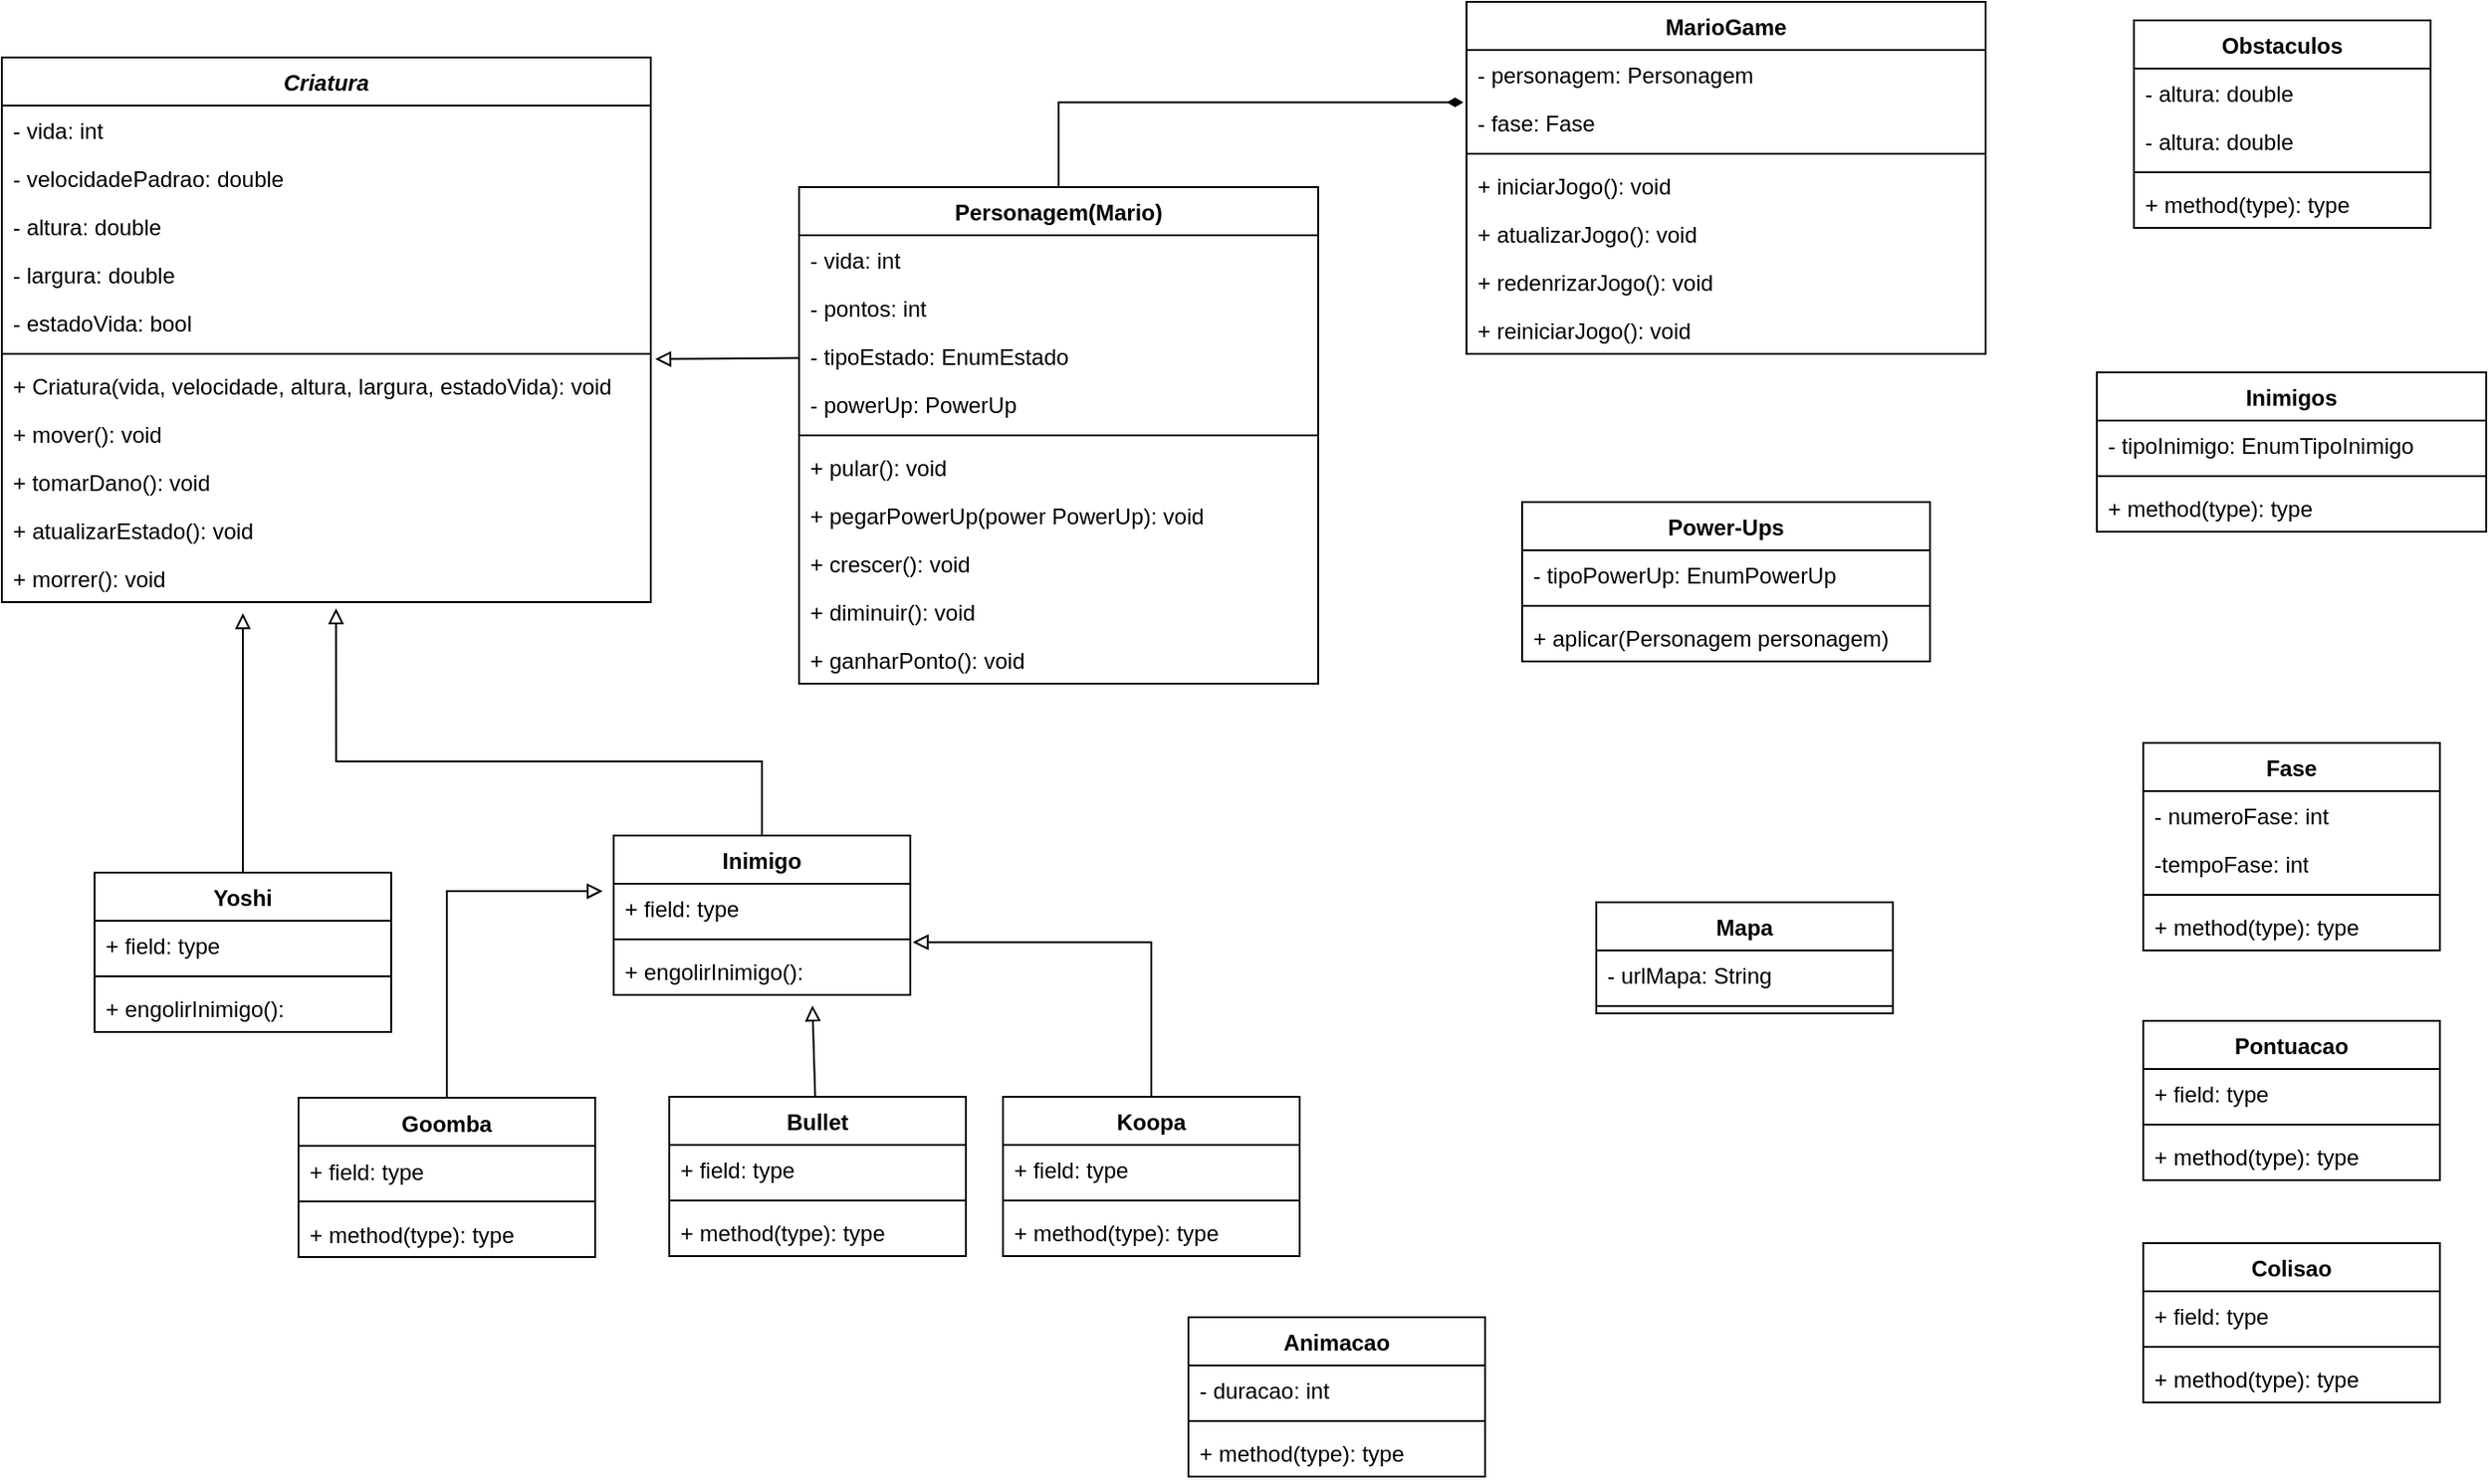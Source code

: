 <mxfile version="21.5.1" type="github">
  <diagram id="C5RBs43oDa-KdzZeNtuy" name="Page-1">
    <mxGraphModel dx="2876" dy="1060" grid="1" gridSize="10" guides="1" tooltips="1" connect="1" arrows="1" fold="1" page="1" pageScale="1" pageWidth="827" pageHeight="1169" math="0" shadow="0">
      <root>
        <mxCell id="WIyWlLk6GJQsqaUBKTNV-0" />
        <mxCell id="WIyWlLk6GJQsqaUBKTNV-1" parent="WIyWlLk6GJQsqaUBKTNV-0" />
        <mxCell id="ehZeXpvUl3thdzCeCf7E-4" style="edgeStyle=orthogonalEdgeStyle;rounded=0;orthogonalLoop=1;jettySize=auto;html=1;entryX=-0.006;entryY=0.088;entryDx=0;entryDy=0;entryPerimeter=0;endArrow=diamondThin;endFill=1;" edge="1" parent="WIyWlLk6GJQsqaUBKTNV-1" source="6-82R94MMl7csZZjIsNw-0" target="lRP2fHnfDfabi3mFQirA-62">
          <mxGeometry relative="1" as="geometry" />
        </mxCell>
        <mxCell id="6-82R94MMl7csZZjIsNw-0" value="Personagem(Mario)" style="swimlane;fontStyle=1;align=center;verticalAlign=top;childLayout=stackLayout;horizontal=1;startSize=26;horizontalStack=0;resizeParent=1;resizeParentMax=0;resizeLast=0;collapsible=1;marginBottom=0;whiteSpace=wrap;html=1;" parent="WIyWlLk6GJQsqaUBKTNV-1" vertex="1">
          <mxGeometry x="160" y="120" width="280" height="268" as="geometry" />
        </mxCell>
        <mxCell id="6-82R94MMl7csZZjIsNw-1" value="- vida: int" style="text;strokeColor=none;fillColor=none;align=left;verticalAlign=top;spacingLeft=4;spacingRight=4;overflow=hidden;rotatable=0;points=[[0,0.5],[1,0.5]];portConstraint=eastwest;whiteSpace=wrap;html=1;" parent="6-82R94MMl7csZZjIsNw-0" vertex="1">
          <mxGeometry y="26" width="280" height="26" as="geometry" />
        </mxCell>
        <mxCell id="lRP2fHnfDfabi3mFQirA-36" value="- pontos: int" style="text;strokeColor=none;fillColor=none;align=left;verticalAlign=top;spacingLeft=4;spacingRight=4;overflow=hidden;rotatable=0;points=[[0,0.5],[1,0.5]];portConstraint=eastwest;whiteSpace=wrap;html=1;" parent="6-82R94MMl7csZZjIsNw-0" vertex="1">
          <mxGeometry y="52" width="280" height="26" as="geometry" />
        </mxCell>
        <mxCell id="lRP2fHnfDfabi3mFQirA-7" value="- tipoEstado: EnumEstado" style="text;strokeColor=none;fillColor=none;align=left;verticalAlign=top;spacingLeft=4;spacingRight=4;overflow=hidden;rotatable=0;points=[[0,0.5],[1,0.5]];portConstraint=eastwest;whiteSpace=wrap;html=1;" parent="6-82R94MMl7csZZjIsNw-0" vertex="1">
          <mxGeometry y="78" width="280" height="26" as="geometry" />
        </mxCell>
        <mxCell id="lRP2fHnfDfabi3mFQirA-69" value="- powerUp: PowerUp" style="text;strokeColor=none;fillColor=none;align=left;verticalAlign=top;spacingLeft=4;spacingRight=4;overflow=hidden;rotatable=0;points=[[0,0.5],[1,0.5]];portConstraint=eastwest;whiteSpace=wrap;html=1;" parent="6-82R94MMl7csZZjIsNw-0" vertex="1">
          <mxGeometry y="104" width="280" height="26" as="geometry" />
        </mxCell>
        <mxCell id="6-82R94MMl7csZZjIsNw-2" value="" style="line;strokeWidth=1;fillColor=none;align=left;verticalAlign=middle;spacingTop=-1;spacingLeft=3;spacingRight=3;rotatable=0;labelPosition=right;points=[];portConstraint=eastwest;strokeColor=inherit;" parent="6-82R94MMl7csZZjIsNw-0" vertex="1">
          <mxGeometry y="130" width="280" height="8" as="geometry" />
        </mxCell>
        <mxCell id="lRP2fHnfDfabi3mFQirA-0" value="+ pular(): void" style="text;strokeColor=none;fillColor=none;align=left;verticalAlign=top;spacingLeft=4;spacingRight=4;overflow=hidden;rotatable=0;points=[[0,0.5],[1,0.5]];portConstraint=eastwest;whiteSpace=wrap;html=1;" parent="6-82R94MMl7csZZjIsNw-0" vertex="1">
          <mxGeometry y="138" width="280" height="26" as="geometry" />
        </mxCell>
        <mxCell id="lRP2fHnfDfabi3mFQirA-2" value="+ pegarPowerUp(power PowerUp): void" style="text;strokeColor=none;fillColor=none;align=left;verticalAlign=top;spacingLeft=4;spacingRight=4;overflow=hidden;rotatable=0;points=[[0,0.5],[1,0.5]];portConstraint=eastwest;whiteSpace=wrap;html=1;" parent="6-82R94MMl7csZZjIsNw-0" vertex="1">
          <mxGeometry y="164" width="280" height="26" as="geometry" />
        </mxCell>
        <mxCell id="lRP2fHnfDfabi3mFQirA-3" value="+ crescer(): void" style="text;strokeColor=none;fillColor=none;align=left;verticalAlign=top;spacingLeft=4;spacingRight=4;overflow=hidden;rotatable=0;points=[[0,0.5],[1,0.5]];portConstraint=eastwest;whiteSpace=wrap;html=1;" parent="6-82R94MMl7csZZjIsNw-0" vertex="1">
          <mxGeometry y="190" width="280" height="26" as="geometry" />
        </mxCell>
        <mxCell id="lRP2fHnfDfabi3mFQirA-15" value="+ diminuir(): void" style="text;strokeColor=none;fillColor=none;align=left;verticalAlign=top;spacingLeft=4;spacingRight=4;overflow=hidden;rotatable=0;points=[[0,0.5],[1,0.5]];portConstraint=eastwest;whiteSpace=wrap;html=1;" parent="6-82R94MMl7csZZjIsNw-0" vertex="1">
          <mxGeometry y="216" width="280" height="26" as="geometry" />
        </mxCell>
        <mxCell id="lRP2fHnfDfabi3mFQirA-17" value="+ ganharPonto(): void" style="text;strokeColor=none;fillColor=none;align=left;verticalAlign=top;spacingLeft=4;spacingRight=4;overflow=hidden;rotatable=0;points=[[0,0.5],[1,0.5]];portConstraint=eastwest;whiteSpace=wrap;html=1;" parent="6-82R94MMl7csZZjIsNw-0" vertex="1">
          <mxGeometry y="242" width="280" height="26" as="geometry" />
        </mxCell>
        <mxCell id="6-82R94MMl7csZZjIsNw-4" value="Power-Ups" style="swimlane;fontStyle=1;align=center;verticalAlign=top;childLayout=stackLayout;horizontal=1;startSize=26;horizontalStack=0;resizeParent=1;resizeParentMax=0;resizeLast=0;collapsible=1;marginBottom=0;whiteSpace=wrap;html=1;" parent="WIyWlLk6GJQsqaUBKTNV-1" vertex="1">
          <mxGeometry x="550" y="290" width="220" height="86" as="geometry" />
        </mxCell>
        <mxCell id="lRP2fHnfDfabi3mFQirA-5" value="- tipoPowerUp: EnumPowerUp" style="text;strokeColor=none;fillColor=none;align=left;verticalAlign=top;spacingLeft=4;spacingRight=4;overflow=hidden;rotatable=0;points=[[0,0.5],[1,0.5]];portConstraint=eastwest;whiteSpace=wrap;html=1;" parent="6-82R94MMl7csZZjIsNw-4" vertex="1">
          <mxGeometry y="26" width="220" height="26" as="geometry" />
        </mxCell>
        <mxCell id="6-82R94MMl7csZZjIsNw-6" value="" style="line;strokeWidth=1;fillColor=none;align=left;verticalAlign=middle;spacingTop=-1;spacingLeft=3;spacingRight=3;rotatable=0;labelPosition=right;points=[];portConstraint=eastwest;strokeColor=inherit;" parent="6-82R94MMl7csZZjIsNw-4" vertex="1">
          <mxGeometry y="52" width="220" height="8" as="geometry" />
        </mxCell>
        <mxCell id="lRP2fHnfDfabi3mFQirA-4" value="+ aplicar(Personagem personagem)" style="text;strokeColor=none;fillColor=none;align=left;verticalAlign=top;spacingLeft=4;spacingRight=4;overflow=hidden;rotatable=0;points=[[0,0.5],[1,0.5]];portConstraint=eastwest;whiteSpace=wrap;html=1;" parent="6-82R94MMl7csZZjIsNw-4" vertex="1">
          <mxGeometry y="60" width="220" height="26" as="geometry" />
        </mxCell>
        <mxCell id="lRP2fHnfDfabi3mFQirA-82" style="edgeStyle=orthogonalEdgeStyle;rounded=0;orthogonalLoop=1;jettySize=auto;html=1;endArrow=block;endFill=0;" parent="WIyWlLk6GJQsqaUBKTNV-1" source="6-82R94MMl7csZZjIsNw-12" edge="1">
          <mxGeometry relative="1" as="geometry">
            <Array as="points">
              <mxPoint x="-140" y="380" />
              <mxPoint x="-140" y="380" />
            </Array>
            <mxPoint x="-140" y="350" as="targetPoint" />
          </mxGeometry>
        </mxCell>
        <mxCell id="6-82R94MMl7csZZjIsNw-12" value="Yoshi" style="swimlane;fontStyle=1;align=center;verticalAlign=top;childLayout=stackLayout;horizontal=1;startSize=26;horizontalStack=0;resizeParent=1;resizeParentMax=0;resizeLast=0;collapsible=1;marginBottom=0;whiteSpace=wrap;html=1;" parent="WIyWlLk6GJQsqaUBKTNV-1" vertex="1">
          <mxGeometry x="-220" y="490" width="160" height="86" as="geometry" />
        </mxCell>
        <mxCell id="6-82R94MMl7csZZjIsNw-13" value="+ field: type" style="text;strokeColor=none;fillColor=none;align=left;verticalAlign=top;spacingLeft=4;spacingRight=4;overflow=hidden;rotatable=0;points=[[0,0.5],[1,0.5]];portConstraint=eastwest;whiteSpace=wrap;html=1;" parent="6-82R94MMl7csZZjIsNw-12" vertex="1">
          <mxGeometry y="26" width="160" height="26" as="geometry" />
        </mxCell>
        <mxCell id="6-82R94MMl7csZZjIsNw-14" value="" style="line;strokeWidth=1;fillColor=none;align=left;verticalAlign=middle;spacingTop=-1;spacingLeft=3;spacingRight=3;rotatable=0;labelPosition=right;points=[];portConstraint=eastwest;strokeColor=inherit;" parent="6-82R94MMl7csZZjIsNw-12" vertex="1">
          <mxGeometry y="52" width="160" height="8" as="geometry" />
        </mxCell>
        <mxCell id="6-82R94MMl7csZZjIsNw-15" value="+ engolirInimigo():" style="text;strokeColor=none;fillColor=none;align=left;verticalAlign=top;spacingLeft=4;spacingRight=4;overflow=hidden;rotatable=0;points=[[0,0.5],[1,0.5]];portConstraint=eastwest;whiteSpace=wrap;html=1;" parent="6-82R94MMl7csZZjIsNw-12" vertex="1">
          <mxGeometry y="60" width="160" height="26" as="geometry" />
        </mxCell>
        <mxCell id="6-82R94MMl7csZZjIsNw-17" value="Inimigos" style="swimlane;fontStyle=1;align=center;verticalAlign=top;childLayout=stackLayout;horizontal=1;startSize=26;horizontalStack=0;resizeParent=1;resizeParentMax=0;resizeLast=0;collapsible=1;marginBottom=0;whiteSpace=wrap;html=1;" parent="WIyWlLk6GJQsqaUBKTNV-1" vertex="1">
          <mxGeometry x="860" y="220" width="210" height="86" as="geometry" />
        </mxCell>
        <mxCell id="6-82R94MMl7csZZjIsNw-18" value="- tipoInimigo: EnumTipoInimigo" style="text;strokeColor=none;fillColor=none;align=left;verticalAlign=top;spacingLeft=4;spacingRight=4;overflow=hidden;rotatable=0;points=[[0,0.5],[1,0.5]];portConstraint=eastwest;whiteSpace=wrap;html=1;" parent="6-82R94MMl7csZZjIsNw-17" vertex="1">
          <mxGeometry y="26" width="210" height="26" as="geometry" />
        </mxCell>
        <mxCell id="6-82R94MMl7csZZjIsNw-19" value="" style="line;strokeWidth=1;fillColor=none;align=left;verticalAlign=middle;spacingTop=-1;spacingLeft=3;spacingRight=3;rotatable=0;labelPosition=right;points=[];portConstraint=eastwest;strokeColor=inherit;" parent="6-82R94MMl7csZZjIsNw-17" vertex="1">
          <mxGeometry y="52" width="210" height="8" as="geometry" />
        </mxCell>
        <mxCell id="6-82R94MMl7csZZjIsNw-20" value="+ method(type): type" style="text;strokeColor=none;fillColor=none;align=left;verticalAlign=top;spacingLeft=4;spacingRight=4;overflow=hidden;rotatable=0;points=[[0,0.5],[1,0.5]];portConstraint=eastwest;whiteSpace=wrap;html=1;" parent="6-82R94MMl7csZZjIsNw-17" vertex="1">
          <mxGeometry y="60" width="210" height="26" as="geometry" />
        </mxCell>
        <mxCell id="6-82R94MMl7csZZjIsNw-21" value="Pontuacao" style="swimlane;fontStyle=1;align=center;verticalAlign=top;childLayout=stackLayout;horizontal=1;startSize=26;horizontalStack=0;resizeParent=1;resizeParentMax=0;resizeLast=0;collapsible=1;marginBottom=0;whiteSpace=wrap;html=1;" parent="WIyWlLk6GJQsqaUBKTNV-1" vertex="1">
          <mxGeometry x="885" y="570" width="160" height="86" as="geometry" />
        </mxCell>
        <mxCell id="6-82R94MMl7csZZjIsNw-22" value="+ field: type" style="text;strokeColor=none;fillColor=none;align=left;verticalAlign=top;spacingLeft=4;spacingRight=4;overflow=hidden;rotatable=0;points=[[0,0.5],[1,0.5]];portConstraint=eastwest;whiteSpace=wrap;html=1;" parent="6-82R94MMl7csZZjIsNw-21" vertex="1">
          <mxGeometry y="26" width="160" height="26" as="geometry" />
        </mxCell>
        <mxCell id="6-82R94MMl7csZZjIsNw-23" value="" style="line;strokeWidth=1;fillColor=none;align=left;verticalAlign=middle;spacingTop=-1;spacingLeft=3;spacingRight=3;rotatable=0;labelPosition=right;points=[];portConstraint=eastwest;strokeColor=inherit;" parent="6-82R94MMl7csZZjIsNw-21" vertex="1">
          <mxGeometry y="52" width="160" height="8" as="geometry" />
        </mxCell>
        <mxCell id="6-82R94MMl7csZZjIsNw-24" value="+ method(type): type" style="text;strokeColor=none;fillColor=none;align=left;verticalAlign=top;spacingLeft=4;spacingRight=4;overflow=hidden;rotatable=0;points=[[0,0.5],[1,0.5]];portConstraint=eastwest;whiteSpace=wrap;html=1;" parent="6-82R94MMl7csZZjIsNw-21" vertex="1">
          <mxGeometry y="60" width="160" height="26" as="geometry" />
        </mxCell>
        <mxCell id="6-82R94MMl7csZZjIsNw-25" value="Colisao" style="swimlane;fontStyle=1;align=center;verticalAlign=top;childLayout=stackLayout;horizontal=1;startSize=26;horizontalStack=0;resizeParent=1;resizeParentMax=0;resizeLast=0;collapsible=1;marginBottom=0;whiteSpace=wrap;html=1;" parent="WIyWlLk6GJQsqaUBKTNV-1" vertex="1">
          <mxGeometry x="885" y="690" width="160" height="86" as="geometry" />
        </mxCell>
        <mxCell id="6-82R94MMl7csZZjIsNw-26" value="+ field: type" style="text;strokeColor=none;fillColor=none;align=left;verticalAlign=top;spacingLeft=4;spacingRight=4;overflow=hidden;rotatable=0;points=[[0,0.5],[1,0.5]];portConstraint=eastwest;whiteSpace=wrap;html=1;" parent="6-82R94MMl7csZZjIsNw-25" vertex="1">
          <mxGeometry y="26" width="160" height="26" as="geometry" />
        </mxCell>
        <mxCell id="6-82R94MMl7csZZjIsNw-27" value="" style="line;strokeWidth=1;fillColor=none;align=left;verticalAlign=middle;spacingTop=-1;spacingLeft=3;spacingRight=3;rotatable=0;labelPosition=right;points=[];portConstraint=eastwest;strokeColor=inherit;" parent="6-82R94MMl7csZZjIsNw-25" vertex="1">
          <mxGeometry y="52" width="160" height="8" as="geometry" />
        </mxCell>
        <mxCell id="6-82R94MMl7csZZjIsNw-28" value="+ method(type): type" style="text;strokeColor=none;fillColor=none;align=left;verticalAlign=top;spacingLeft=4;spacingRight=4;overflow=hidden;rotatable=0;points=[[0,0.5],[1,0.5]];portConstraint=eastwest;whiteSpace=wrap;html=1;" parent="6-82R94MMl7csZZjIsNw-25" vertex="1">
          <mxGeometry y="60" width="160" height="26" as="geometry" />
        </mxCell>
        <mxCell id="lRP2fHnfDfabi3mFQirA-8" value="&lt;i&gt;Criatura&lt;/i&gt;" style="swimlane;fontStyle=1;align=center;verticalAlign=top;childLayout=stackLayout;horizontal=1;startSize=26;horizontalStack=0;resizeParent=1;resizeParentMax=0;resizeLast=0;collapsible=1;marginBottom=0;whiteSpace=wrap;html=1;" parent="WIyWlLk6GJQsqaUBKTNV-1" vertex="1">
          <mxGeometry x="-270" y="50" width="350" height="294" as="geometry">
            <mxRectangle y="19" width="90" height="30" as="alternateBounds" />
          </mxGeometry>
        </mxCell>
        <mxCell id="lRP2fHnfDfabi3mFQirA-9" value="- vida: int" style="text;strokeColor=none;fillColor=none;align=left;verticalAlign=top;spacingLeft=4;spacingRight=4;overflow=hidden;rotatable=0;points=[[0,0.5],[1,0.5]];portConstraint=eastwest;whiteSpace=wrap;html=1;" parent="lRP2fHnfDfabi3mFQirA-8" vertex="1">
          <mxGeometry y="26" width="350" height="26" as="geometry" />
        </mxCell>
        <mxCell id="lRP2fHnfDfabi3mFQirA-13" value="- velocidadePadrao: double" style="text;strokeColor=none;fillColor=none;align=left;verticalAlign=top;spacingLeft=4;spacingRight=4;overflow=hidden;rotatable=0;points=[[0,0.5],[1,0.5]];portConstraint=eastwest;whiteSpace=wrap;html=1;" parent="lRP2fHnfDfabi3mFQirA-8" vertex="1">
          <mxGeometry y="52" width="350" height="26" as="geometry" />
        </mxCell>
        <mxCell id="lRP2fHnfDfabi3mFQirA-12" value="- altura: double" style="text;strokeColor=none;fillColor=none;align=left;verticalAlign=top;spacingLeft=4;spacingRight=4;overflow=hidden;rotatable=0;points=[[0,0.5],[1,0.5]];portConstraint=eastwest;whiteSpace=wrap;html=1;" parent="lRP2fHnfDfabi3mFQirA-8" vertex="1">
          <mxGeometry y="78" width="350" height="26" as="geometry" />
        </mxCell>
        <mxCell id="lRP2fHnfDfabi3mFQirA-14" value="- largura: double" style="text;strokeColor=none;fillColor=none;align=left;verticalAlign=top;spacingLeft=4;spacingRight=4;overflow=hidden;rotatable=0;points=[[0,0.5],[1,0.5]];portConstraint=eastwest;whiteSpace=wrap;html=1;" parent="lRP2fHnfDfabi3mFQirA-8" vertex="1">
          <mxGeometry y="104" width="350" height="26" as="geometry" />
        </mxCell>
        <mxCell id="lRP2fHnfDfabi3mFQirA-38" value="- estadoVida: bool" style="text;strokeColor=none;fillColor=none;align=left;verticalAlign=top;spacingLeft=4;spacingRight=4;overflow=hidden;rotatable=0;points=[[0,0.5],[1,0.5]];portConstraint=eastwest;whiteSpace=wrap;html=1;" parent="lRP2fHnfDfabi3mFQirA-8" vertex="1">
          <mxGeometry y="130" width="350" height="26" as="geometry" />
        </mxCell>
        <mxCell id="lRP2fHnfDfabi3mFQirA-10" value="" style="line;strokeWidth=1;fillColor=none;align=left;verticalAlign=middle;spacingTop=-1;spacingLeft=3;spacingRight=3;rotatable=0;labelPosition=right;points=[];portConstraint=eastwest;strokeColor=inherit;" parent="lRP2fHnfDfabi3mFQirA-8" vertex="1">
          <mxGeometry y="156" width="350" height="8" as="geometry" />
        </mxCell>
        <mxCell id="lRP2fHnfDfabi3mFQirA-68" value="+ Criatura(vida, velocidade, altura, largura, estadoVida): void" style="text;strokeColor=none;fillColor=none;align=left;verticalAlign=top;spacingLeft=4;spacingRight=4;overflow=hidden;rotatable=0;points=[[0,0.5],[1,0.5]];portConstraint=eastwest;whiteSpace=wrap;html=1;" parent="lRP2fHnfDfabi3mFQirA-8" vertex="1">
          <mxGeometry y="164" width="350" height="26" as="geometry" />
        </mxCell>
        <mxCell id="lRP2fHnfDfabi3mFQirA-11" value="+ mover(): void" style="text;strokeColor=none;fillColor=none;align=left;verticalAlign=top;spacingLeft=4;spacingRight=4;overflow=hidden;rotatable=0;points=[[0,0.5],[1,0.5]];portConstraint=eastwest;whiteSpace=wrap;html=1;" parent="lRP2fHnfDfabi3mFQirA-8" vertex="1">
          <mxGeometry y="190" width="350" height="26" as="geometry" />
        </mxCell>
        <mxCell id="lRP2fHnfDfabi3mFQirA-1" value="+ tomarDano(): void" style="text;strokeColor=none;fillColor=none;align=left;verticalAlign=top;spacingLeft=4;spacingRight=4;overflow=hidden;rotatable=0;points=[[0,0.5],[1,0.5]];portConstraint=eastwest;whiteSpace=wrap;html=1;" parent="lRP2fHnfDfabi3mFQirA-8" vertex="1">
          <mxGeometry y="216" width="350" height="26" as="geometry" />
        </mxCell>
        <mxCell id="lRP2fHnfDfabi3mFQirA-16" value="+ atualizarEstado(): void" style="text;strokeColor=none;fillColor=none;align=left;verticalAlign=top;spacingLeft=4;spacingRight=4;overflow=hidden;rotatable=0;points=[[0,0.5],[1,0.5]];portConstraint=eastwest;whiteSpace=wrap;html=1;" parent="lRP2fHnfDfabi3mFQirA-8" vertex="1">
          <mxGeometry y="242" width="350" height="26" as="geometry" />
        </mxCell>
        <mxCell id="lRP2fHnfDfabi3mFQirA-67" value="+ morrer(): void" style="text;strokeColor=none;fillColor=none;align=left;verticalAlign=top;spacingLeft=4;spacingRight=4;overflow=hidden;rotatable=0;points=[[0,0.5],[1,0.5]];portConstraint=eastwest;whiteSpace=wrap;html=1;" parent="lRP2fHnfDfabi3mFQirA-8" vertex="1">
          <mxGeometry y="268" width="350" height="26" as="geometry" />
        </mxCell>
        <mxCell id="lRP2fHnfDfabi3mFQirA-18" value="Obstaculos" style="swimlane;fontStyle=1;align=center;verticalAlign=top;childLayout=stackLayout;horizontal=1;startSize=26;horizontalStack=0;resizeParent=1;resizeParentMax=0;resizeLast=0;collapsible=1;marginBottom=0;whiteSpace=wrap;html=1;" parent="WIyWlLk6GJQsqaUBKTNV-1" vertex="1">
          <mxGeometry x="880" y="30" width="160" height="112" as="geometry" />
        </mxCell>
        <mxCell id="lRP2fHnfDfabi3mFQirA-19" value="- altura: double" style="text;strokeColor=none;fillColor=none;align=left;verticalAlign=top;spacingLeft=4;spacingRight=4;overflow=hidden;rotatable=0;points=[[0,0.5],[1,0.5]];portConstraint=eastwest;whiteSpace=wrap;html=1;" parent="lRP2fHnfDfabi3mFQirA-18" vertex="1">
          <mxGeometry y="26" width="160" height="26" as="geometry" />
        </mxCell>
        <mxCell id="lRP2fHnfDfabi3mFQirA-57" value="- altura: double" style="text;strokeColor=none;fillColor=none;align=left;verticalAlign=top;spacingLeft=4;spacingRight=4;overflow=hidden;rotatable=0;points=[[0,0.5],[1,0.5]];portConstraint=eastwest;whiteSpace=wrap;html=1;" parent="lRP2fHnfDfabi3mFQirA-18" vertex="1">
          <mxGeometry y="52" width="160" height="26" as="geometry" />
        </mxCell>
        <mxCell id="lRP2fHnfDfabi3mFQirA-20" value="" style="line;strokeWidth=1;fillColor=none;align=left;verticalAlign=middle;spacingTop=-1;spacingLeft=3;spacingRight=3;rotatable=0;labelPosition=right;points=[];portConstraint=eastwest;strokeColor=inherit;" parent="lRP2fHnfDfabi3mFQirA-18" vertex="1">
          <mxGeometry y="78" width="160" height="8" as="geometry" />
        </mxCell>
        <mxCell id="lRP2fHnfDfabi3mFQirA-21" value="+ method(type): type" style="text;strokeColor=none;fillColor=none;align=left;verticalAlign=top;spacingLeft=4;spacingRight=4;overflow=hidden;rotatable=0;points=[[0,0.5],[1,0.5]];portConstraint=eastwest;whiteSpace=wrap;html=1;" parent="lRP2fHnfDfabi3mFQirA-18" vertex="1">
          <mxGeometry y="86" width="160" height="26" as="geometry" />
        </mxCell>
        <mxCell id="lRP2fHnfDfabi3mFQirA-22" value="Fase" style="swimlane;fontStyle=1;align=center;verticalAlign=top;childLayout=stackLayout;horizontal=1;startSize=26;horizontalStack=0;resizeParent=1;resizeParentMax=0;resizeLast=0;collapsible=1;marginBottom=0;whiteSpace=wrap;html=1;" parent="WIyWlLk6GJQsqaUBKTNV-1" vertex="1">
          <mxGeometry x="885" y="420" width="160" height="112" as="geometry" />
        </mxCell>
        <mxCell id="lRP2fHnfDfabi3mFQirA-23" value="- numeroFase: int" style="text;strokeColor=none;fillColor=none;align=left;verticalAlign=top;spacingLeft=4;spacingRight=4;overflow=hidden;rotatable=0;points=[[0,0.5],[1,0.5]];portConstraint=eastwest;whiteSpace=wrap;html=1;" parent="lRP2fHnfDfabi3mFQirA-22" vertex="1">
          <mxGeometry y="26" width="160" height="26" as="geometry" />
        </mxCell>
        <mxCell id="lRP2fHnfDfabi3mFQirA-26" value="-tempoFase: int" style="text;strokeColor=none;fillColor=none;align=left;verticalAlign=top;spacingLeft=4;spacingRight=4;overflow=hidden;rotatable=0;points=[[0,0.5],[1,0.5]];portConstraint=eastwest;whiteSpace=wrap;html=1;" parent="lRP2fHnfDfabi3mFQirA-22" vertex="1">
          <mxGeometry y="52" width="160" height="26" as="geometry" />
        </mxCell>
        <mxCell id="lRP2fHnfDfabi3mFQirA-24" value="" style="line;strokeWidth=1;fillColor=none;align=left;verticalAlign=middle;spacingTop=-1;spacingLeft=3;spacingRight=3;rotatable=0;labelPosition=right;points=[];portConstraint=eastwest;strokeColor=inherit;" parent="lRP2fHnfDfabi3mFQirA-22" vertex="1">
          <mxGeometry y="78" width="160" height="8" as="geometry" />
        </mxCell>
        <mxCell id="lRP2fHnfDfabi3mFQirA-25" value="+ method(type): type" style="text;strokeColor=none;fillColor=none;align=left;verticalAlign=top;spacingLeft=4;spacingRight=4;overflow=hidden;rotatable=0;points=[[0,0.5],[1,0.5]];portConstraint=eastwest;whiteSpace=wrap;html=1;" parent="lRP2fHnfDfabi3mFQirA-22" vertex="1">
          <mxGeometry y="86" width="160" height="26" as="geometry" />
        </mxCell>
        <mxCell id="lRP2fHnfDfabi3mFQirA-40" style="rounded=0;orthogonalLoop=1;jettySize=auto;html=1;endArrow=block;endFill=0;entryX=1.007;entryY=0.857;entryDx=0;entryDy=0;entryPerimeter=0;" parent="WIyWlLk6GJQsqaUBKTNV-1" source="lRP2fHnfDfabi3mFQirA-7" edge="1" target="lRP2fHnfDfabi3mFQirA-10">
          <mxGeometry relative="1" as="geometry">
            <mxPoint x="90" y="211" as="targetPoint" />
          </mxGeometry>
        </mxCell>
        <mxCell id="lRP2fHnfDfabi3mFQirA-80" style="edgeStyle=orthogonalEdgeStyle;rounded=0;orthogonalLoop=1;jettySize=auto;html=1;entryX=1.008;entryY=1.215;entryDx=0;entryDy=0;entryPerimeter=0;endArrow=block;endFill=0;exitX=0.5;exitY=0;exitDx=0;exitDy=0;" parent="WIyWlLk6GJQsqaUBKTNV-1" source="lRP2fHnfDfabi3mFQirA-41" target="lRP2fHnfDfabi3mFQirA-71" edge="1">
          <mxGeometry relative="1" as="geometry">
            <Array as="points">
              <mxPoint x="350" y="528" />
            </Array>
          </mxGeometry>
        </mxCell>
        <mxCell id="lRP2fHnfDfabi3mFQirA-41" value="Koopa" style="swimlane;fontStyle=1;align=center;verticalAlign=top;childLayout=stackLayout;horizontal=1;startSize=26;horizontalStack=0;resizeParent=1;resizeParentMax=0;resizeLast=0;collapsible=1;marginBottom=0;whiteSpace=wrap;html=1;" parent="WIyWlLk6GJQsqaUBKTNV-1" vertex="1">
          <mxGeometry x="270" y="611" width="160" height="86" as="geometry" />
        </mxCell>
        <mxCell id="lRP2fHnfDfabi3mFQirA-42" value="+ field: type" style="text;strokeColor=none;fillColor=none;align=left;verticalAlign=top;spacingLeft=4;spacingRight=4;overflow=hidden;rotatable=0;points=[[0,0.5],[1,0.5]];portConstraint=eastwest;whiteSpace=wrap;html=1;" parent="lRP2fHnfDfabi3mFQirA-41" vertex="1">
          <mxGeometry y="26" width="160" height="26" as="geometry" />
        </mxCell>
        <mxCell id="lRP2fHnfDfabi3mFQirA-43" value="" style="line;strokeWidth=1;fillColor=none;align=left;verticalAlign=middle;spacingTop=-1;spacingLeft=3;spacingRight=3;rotatable=0;labelPosition=right;points=[];portConstraint=eastwest;strokeColor=inherit;" parent="lRP2fHnfDfabi3mFQirA-41" vertex="1">
          <mxGeometry y="52" width="160" height="8" as="geometry" />
        </mxCell>
        <mxCell id="lRP2fHnfDfabi3mFQirA-44" value="+ method(type): type" style="text;strokeColor=none;fillColor=none;align=left;verticalAlign=top;spacingLeft=4;spacingRight=4;overflow=hidden;rotatable=0;points=[[0,0.5],[1,0.5]];portConstraint=eastwest;whiteSpace=wrap;html=1;" parent="lRP2fHnfDfabi3mFQirA-41" vertex="1">
          <mxGeometry y="60" width="160" height="26" as="geometry" />
        </mxCell>
        <mxCell id="lRP2fHnfDfabi3mFQirA-78" style="edgeStyle=orthogonalEdgeStyle;rounded=0;orthogonalLoop=1;jettySize=auto;html=1;entryX=-0.037;entryY=0.154;entryDx=0;entryDy=0;entryPerimeter=0;endArrow=block;endFill=0;" parent="WIyWlLk6GJQsqaUBKTNV-1" source="lRP2fHnfDfabi3mFQirA-45" target="lRP2fHnfDfabi3mFQirA-71" edge="1">
          <mxGeometry relative="1" as="geometry" />
        </mxCell>
        <mxCell id="lRP2fHnfDfabi3mFQirA-45" value="Goomba" style="swimlane;fontStyle=1;align=center;verticalAlign=top;childLayout=stackLayout;horizontal=1;startSize=26;horizontalStack=0;resizeParent=1;resizeParentMax=0;resizeLast=0;collapsible=1;marginBottom=0;whiteSpace=wrap;html=1;" parent="WIyWlLk6GJQsqaUBKTNV-1" vertex="1">
          <mxGeometry x="-110" y="611.5" width="160" height="86" as="geometry" />
        </mxCell>
        <mxCell id="lRP2fHnfDfabi3mFQirA-46" value="+ field: type" style="text;strokeColor=none;fillColor=none;align=left;verticalAlign=top;spacingLeft=4;spacingRight=4;overflow=hidden;rotatable=0;points=[[0,0.5],[1,0.5]];portConstraint=eastwest;whiteSpace=wrap;html=1;" parent="lRP2fHnfDfabi3mFQirA-45" vertex="1">
          <mxGeometry y="26" width="160" height="26" as="geometry" />
        </mxCell>
        <mxCell id="lRP2fHnfDfabi3mFQirA-47" value="" style="line;strokeWidth=1;fillColor=none;align=left;verticalAlign=middle;spacingTop=-1;spacingLeft=3;spacingRight=3;rotatable=0;labelPosition=right;points=[];portConstraint=eastwest;strokeColor=inherit;" parent="lRP2fHnfDfabi3mFQirA-45" vertex="1">
          <mxGeometry y="52" width="160" height="8" as="geometry" />
        </mxCell>
        <mxCell id="lRP2fHnfDfabi3mFQirA-48" value="+ method(type): type" style="text;strokeColor=none;fillColor=none;align=left;verticalAlign=top;spacingLeft=4;spacingRight=4;overflow=hidden;rotatable=0;points=[[0,0.5],[1,0.5]];portConstraint=eastwest;whiteSpace=wrap;html=1;" parent="lRP2fHnfDfabi3mFQirA-45" vertex="1">
          <mxGeometry y="60" width="160" height="26" as="geometry" />
        </mxCell>
        <mxCell id="lRP2fHnfDfabi3mFQirA-79" style="rounded=0;orthogonalLoop=1;jettySize=auto;html=1;entryX=0.67;entryY=1.219;entryDx=0;entryDy=0;entryPerimeter=0;endArrow=block;endFill=0;" parent="WIyWlLk6GJQsqaUBKTNV-1" source="lRP2fHnfDfabi3mFQirA-49" target="lRP2fHnfDfabi3mFQirA-73" edge="1">
          <mxGeometry relative="1" as="geometry" />
        </mxCell>
        <mxCell id="lRP2fHnfDfabi3mFQirA-49" value="Bullet" style="swimlane;fontStyle=1;align=center;verticalAlign=top;childLayout=stackLayout;horizontal=1;startSize=26;horizontalStack=0;resizeParent=1;resizeParentMax=0;resizeLast=0;collapsible=1;marginBottom=0;whiteSpace=wrap;html=1;" parent="WIyWlLk6GJQsqaUBKTNV-1" vertex="1">
          <mxGeometry x="90" y="611" width="160" height="86" as="geometry" />
        </mxCell>
        <mxCell id="lRP2fHnfDfabi3mFQirA-50" value="+ field: type" style="text;strokeColor=none;fillColor=none;align=left;verticalAlign=top;spacingLeft=4;spacingRight=4;overflow=hidden;rotatable=0;points=[[0,0.5],[1,0.5]];portConstraint=eastwest;whiteSpace=wrap;html=1;" parent="lRP2fHnfDfabi3mFQirA-49" vertex="1">
          <mxGeometry y="26" width="160" height="26" as="geometry" />
        </mxCell>
        <mxCell id="lRP2fHnfDfabi3mFQirA-51" value="" style="line;strokeWidth=1;fillColor=none;align=left;verticalAlign=middle;spacingTop=-1;spacingLeft=3;spacingRight=3;rotatable=0;labelPosition=right;points=[];portConstraint=eastwest;strokeColor=inherit;" parent="lRP2fHnfDfabi3mFQirA-49" vertex="1">
          <mxGeometry y="52" width="160" height="8" as="geometry" />
        </mxCell>
        <mxCell id="lRP2fHnfDfabi3mFQirA-52" value="+ method(type): type" style="text;strokeColor=none;fillColor=none;align=left;verticalAlign=top;spacingLeft=4;spacingRight=4;overflow=hidden;rotatable=0;points=[[0,0.5],[1,0.5]];portConstraint=eastwest;whiteSpace=wrap;html=1;" parent="lRP2fHnfDfabi3mFQirA-49" vertex="1">
          <mxGeometry y="60" width="160" height="26" as="geometry" />
        </mxCell>
        <mxCell id="lRP2fHnfDfabi3mFQirA-58" value="MarioGame" style="swimlane;fontStyle=1;align=center;verticalAlign=top;childLayout=stackLayout;horizontal=1;startSize=26;horizontalStack=0;resizeParent=1;resizeParentMax=0;resizeLast=0;collapsible=1;marginBottom=0;whiteSpace=wrap;html=1;" parent="WIyWlLk6GJQsqaUBKTNV-1" vertex="1">
          <mxGeometry x="520" y="20" width="280" height="190" as="geometry" />
        </mxCell>
        <mxCell id="lRP2fHnfDfabi3mFQirA-59" value="- personagem: Personagem" style="text;strokeColor=none;fillColor=none;align=left;verticalAlign=top;spacingLeft=4;spacingRight=4;overflow=hidden;rotatable=0;points=[[0,0.5],[1,0.5]];portConstraint=eastwest;whiteSpace=wrap;html=1;" parent="lRP2fHnfDfabi3mFQirA-58" vertex="1">
          <mxGeometry y="26" width="280" height="26" as="geometry" />
        </mxCell>
        <mxCell id="lRP2fHnfDfabi3mFQirA-62" value="- fase: Fase" style="text;strokeColor=none;fillColor=none;align=left;verticalAlign=top;spacingLeft=4;spacingRight=4;overflow=hidden;rotatable=0;points=[[0,0.5],[1,0.5]];portConstraint=eastwest;whiteSpace=wrap;html=1;" parent="lRP2fHnfDfabi3mFQirA-58" vertex="1">
          <mxGeometry y="52" width="280" height="26" as="geometry" />
        </mxCell>
        <mxCell id="lRP2fHnfDfabi3mFQirA-60" value="" style="line;strokeWidth=1;fillColor=none;align=left;verticalAlign=middle;spacingTop=-1;spacingLeft=3;spacingRight=3;rotatable=0;labelPosition=right;points=[];portConstraint=eastwest;strokeColor=inherit;" parent="lRP2fHnfDfabi3mFQirA-58" vertex="1">
          <mxGeometry y="78" width="280" height="8" as="geometry" />
        </mxCell>
        <mxCell id="lRP2fHnfDfabi3mFQirA-61" value="+ iniciarJogo(): void" style="text;strokeColor=none;fillColor=none;align=left;verticalAlign=top;spacingLeft=4;spacingRight=4;overflow=hidden;rotatable=0;points=[[0,0.5],[1,0.5]];portConstraint=eastwest;whiteSpace=wrap;html=1;" parent="lRP2fHnfDfabi3mFQirA-58" vertex="1">
          <mxGeometry y="86" width="280" height="26" as="geometry" />
        </mxCell>
        <mxCell id="lRP2fHnfDfabi3mFQirA-64" value="+ atualizarJogo(): void" style="text;strokeColor=none;fillColor=none;align=left;verticalAlign=top;spacingLeft=4;spacingRight=4;overflow=hidden;rotatable=0;points=[[0,0.5],[1,0.5]];portConstraint=eastwest;whiteSpace=wrap;html=1;" parent="lRP2fHnfDfabi3mFQirA-58" vertex="1">
          <mxGeometry y="112" width="280" height="26" as="geometry" />
        </mxCell>
        <mxCell id="lRP2fHnfDfabi3mFQirA-65" value="+ redenrizarJogo(): void" style="text;strokeColor=none;fillColor=none;align=left;verticalAlign=top;spacingLeft=4;spacingRight=4;overflow=hidden;rotatable=0;points=[[0,0.5],[1,0.5]];portConstraint=eastwest;whiteSpace=wrap;html=1;" parent="lRP2fHnfDfabi3mFQirA-58" vertex="1">
          <mxGeometry y="138" width="280" height="26" as="geometry" />
        </mxCell>
        <mxCell id="lRP2fHnfDfabi3mFQirA-66" value="+ reiniciarJogo(): void" style="text;strokeColor=none;fillColor=none;align=left;verticalAlign=top;spacingLeft=4;spacingRight=4;overflow=hidden;rotatable=0;points=[[0,0.5],[1,0.5]];portConstraint=eastwest;whiteSpace=wrap;html=1;" parent="lRP2fHnfDfabi3mFQirA-58" vertex="1">
          <mxGeometry y="164" width="280" height="26" as="geometry" />
        </mxCell>
        <mxCell id="lRP2fHnfDfabi3mFQirA-81" style="edgeStyle=orthogonalEdgeStyle;rounded=0;orthogonalLoop=1;jettySize=auto;html=1;entryX=0.515;entryY=1.131;entryDx=0;entryDy=0;entryPerimeter=0;endArrow=block;endFill=0;exitX=0.5;exitY=0;exitDx=0;exitDy=0;" parent="WIyWlLk6GJQsqaUBKTNV-1" source="lRP2fHnfDfabi3mFQirA-70" target="lRP2fHnfDfabi3mFQirA-67" edge="1">
          <mxGeometry relative="1" as="geometry">
            <Array as="points">
              <mxPoint x="140" y="430" />
              <mxPoint x="-90" y="430" />
            </Array>
          </mxGeometry>
        </mxCell>
        <mxCell id="lRP2fHnfDfabi3mFQirA-70" value="Inimigo" style="swimlane;fontStyle=1;align=center;verticalAlign=top;childLayout=stackLayout;horizontal=1;startSize=26;horizontalStack=0;resizeParent=1;resizeParentMax=0;resizeLast=0;collapsible=1;marginBottom=0;whiteSpace=wrap;html=1;" parent="WIyWlLk6GJQsqaUBKTNV-1" vertex="1">
          <mxGeometry x="60" y="470" width="160" height="86" as="geometry" />
        </mxCell>
        <mxCell id="lRP2fHnfDfabi3mFQirA-71" value="+ field: type" style="text;strokeColor=none;fillColor=none;align=left;verticalAlign=top;spacingLeft=4;spacingRight=4;overflow=hidden;rotatable=0;points=[[0,0.5],[1,0.5]];portConstraint=eastwest;whiteSpace=wrap;html=1;" parent="lRP2fHnfDfabi3mFQirA-70" vertex="1">
          <mxGeometry y="26" width="160" height="26" as="geometry" />
        </mxCell>
        <mxCell id="lRP2fHnfDfabi3mFQirA-72" value="" style="line;strokeWidth=1;fillColor=none;align=left;verticalAlign=middle;spacingTop=-1;spacingLeft=3;spacingRight=3;rotatable=0;labelPosition=right;points=[];portConstraint=eastwest;strokeColor=inherit;" parent="lRP2fHnfDfabi3mFQirA-70" vertex="1">
          <mxGeometry y="52" width="160" height="8" as="geometry" />
        </mxCell>
        <mxCell id="lRP2fHnfDfabi3mFQirA-73" value="+ engolirInimigo():" style="text;strokeColor=none;fillColor=none;align=left;verticalAlign=top;spacingLeft=4;spacingRight=4;overflow=hidden;rotatable=0;points=[[0,0.5],[1,0.5]];portConstraint=eastwest;whiteSpace=wrap;html=1;" parent="lRP2fHnfDfabi3mFQirA-70" vertex="1">
          <mxGeometry y="60" width="160" height="26" as="geometry" />
        </mxCell>
        <mxCell id="lRP2fHnfDfabi3mFQirA-74" value="Animacao" style="swimlane;fontStyle=1;align=center;verticalAlign=top;childLayout=stackLayout;horizontal=1;startSize=26;horizontalStack=0;resizeParent=1;resizeParentMax=0;resizeLast=0;collapsible=1;marginBottom=0;whiteSpace=wrap;html=1;" parent="WIyWlLk6GJQsqaUBKTNV-1" vertex="1">
          <mxGeometry x="370" y="730" width="160" height="86" as="geometry" />
        </mxCell>
        <mxCell id="lRP2fHnfDfabi3mFQirA-75" value="- duracao: int" style="text;strokeColor=none;fillColor=none;align=left;verticalAlign=top;spacingLeft=4;spacingRight=4;overflow=hidden;rotatable=0;points=[[0,0.5],[1,0.5]];portConstraint=eastwest;whiteSpace=wrap;html=1;" parent="lRP2fHnfDfabi3mFQirA-74" vertex="1">
          <mxGeometry y="26" width="160" height="26" as="geometry" />
        </mxCell>
        <mxCell id="lRP2fHnfDfabi3mFQirA-76" value="" style="line;strokeWidth=1;fillColor=none;align=left;verticalAlign=middle;spacingTop=-1;spacingLeft=3;spacingRight=3;rotatable=0;labelPosition=right;points=[];portConstraint=eastwest;strokeColor=inherit;" parent="lRP2fHnfDfabi3mFQirA-74" vertex="1">
          <mxGeometry y="52" width="160" height="8" as="geometry" />
        </mxCell>
        <mxCell id="lRP2fHnfDfabi3mFQirA-77" value="+ method(type): type" style="text;strokeColor=none;fillColor=none;align=left;verticalAlign=top;spacingLeft=4;spacingRight=4;overflow=hidden;rotatable=0;points=[[0,0.5],[1,0.5]];portConstraint=eastwest;whiteSpace=wrap;html=1;" parent="lRP2fHnfDfabi3mFQirA-74" vertex="1">
          <mxGeometry y="60" width="160" height="26" as="geometry" />
        </mxCell>
        <mxCell id="ehZeXpvUl3thdzCeCf7E-0" value="Mapa" style="swimlane;fontStyle=1;align=center;verticalAlign=top;childLayout=stackLayout;horizontal=1;startSize=26;horizontalStack=0;resizeParent=1;resizeParentMax=0;resizeLast=0;collapsible=1;marginBottom=0;whiteSpace=wrap;html=1;" vertex="1" parent="WIyWlLk6GJQsqaUBKTNV-1">
          <mxGeometry x="590" y="506" width="160" height="60" as="geometry" />
        </mxCell>
        <mxCell id="ehZeXpvUl3thdzCeCf7E-1" value="- urlMapa: String" style="text;strokeColor=none;fillColor=none;align=left;verticalAlign=top;spacingLeft=4;spacingRight=4;overflow=hidden;rotatable=0;points=[[0,0.5],[1,0.5]];portConstraint=eastwest;whiteSpace=wrap;html=1;" vertex="1" parent="ehZeXpvUl3thdzCeCf7E-0">
          <mxGeometry y="26" width="160" height="26" as="geometry" />
        </mxCell>
        <mxCell id="ehZeXpvUl3thdzCeCf7E-2" value="" style="line;strokeWidth=1;fillColor=none;align=left;verticalAlign=middle;spacingTop=-1;spacingLeft=3;spacingRight=3;rotatable=0;labelPosition=right;points=[];portConstraint=eastwest;strokeColor=inherit;" vertex="1" parent="ehZeXpvUl3thdzCeCf7E-0">
          <mxGeometry y="52" width="160" height="8" as="geometry" />
        </mxCell>
      </root>
    </mxGraphModel>
  </diagram>
</mxfile>
